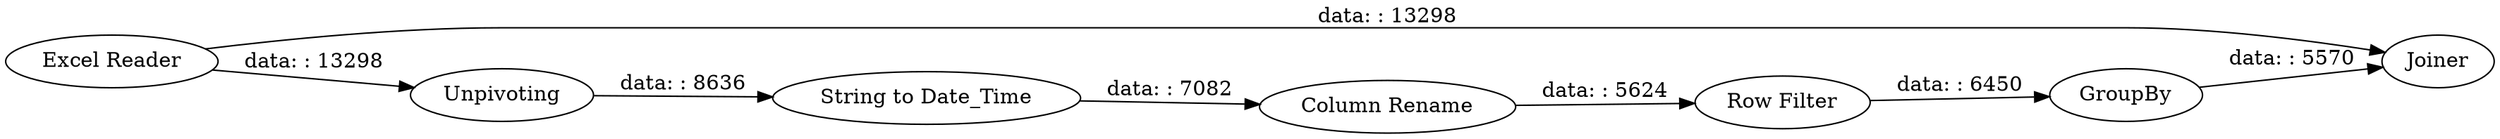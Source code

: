 digraph {
	"830608845658383825_7" [label=Joiner]
	"830608845658383825_6" [label=GroupBy]
	"830608845658383825_5" [label="Row Filter"]
	"830608845658383825_2" [label=Unpivoting]
	"830608845658383825_3" [label="String to Date_Time"]
	"830608845658383825_4" [label="Column Rename"]
	"830608845658383825_1" [label="Excel Reader"]
	"830608845658383825_1" -> "830608845658383825_2" [label="data: : 13298"]
	"830608845658383825_5" -> "830608845658383825_6" [label="data: : 6450"]
	"830608845658383825_6" -> "830608845658383825_7" [label="data: : 5570"]
	"830608845658383825_1" -> "830608845658383825_7" [label="data: : 13298"]
	"830608845658383825_4" -> "830608845658383825_5" [label="data: : 5624"]
	"830608845658383825_2" -> "830608845658383825_3" [label="data: : 8636"]
	"830608845658383825_3" -> "830608845658383825_4" [label="data: : 7082"]
	rankdir=LR
}
